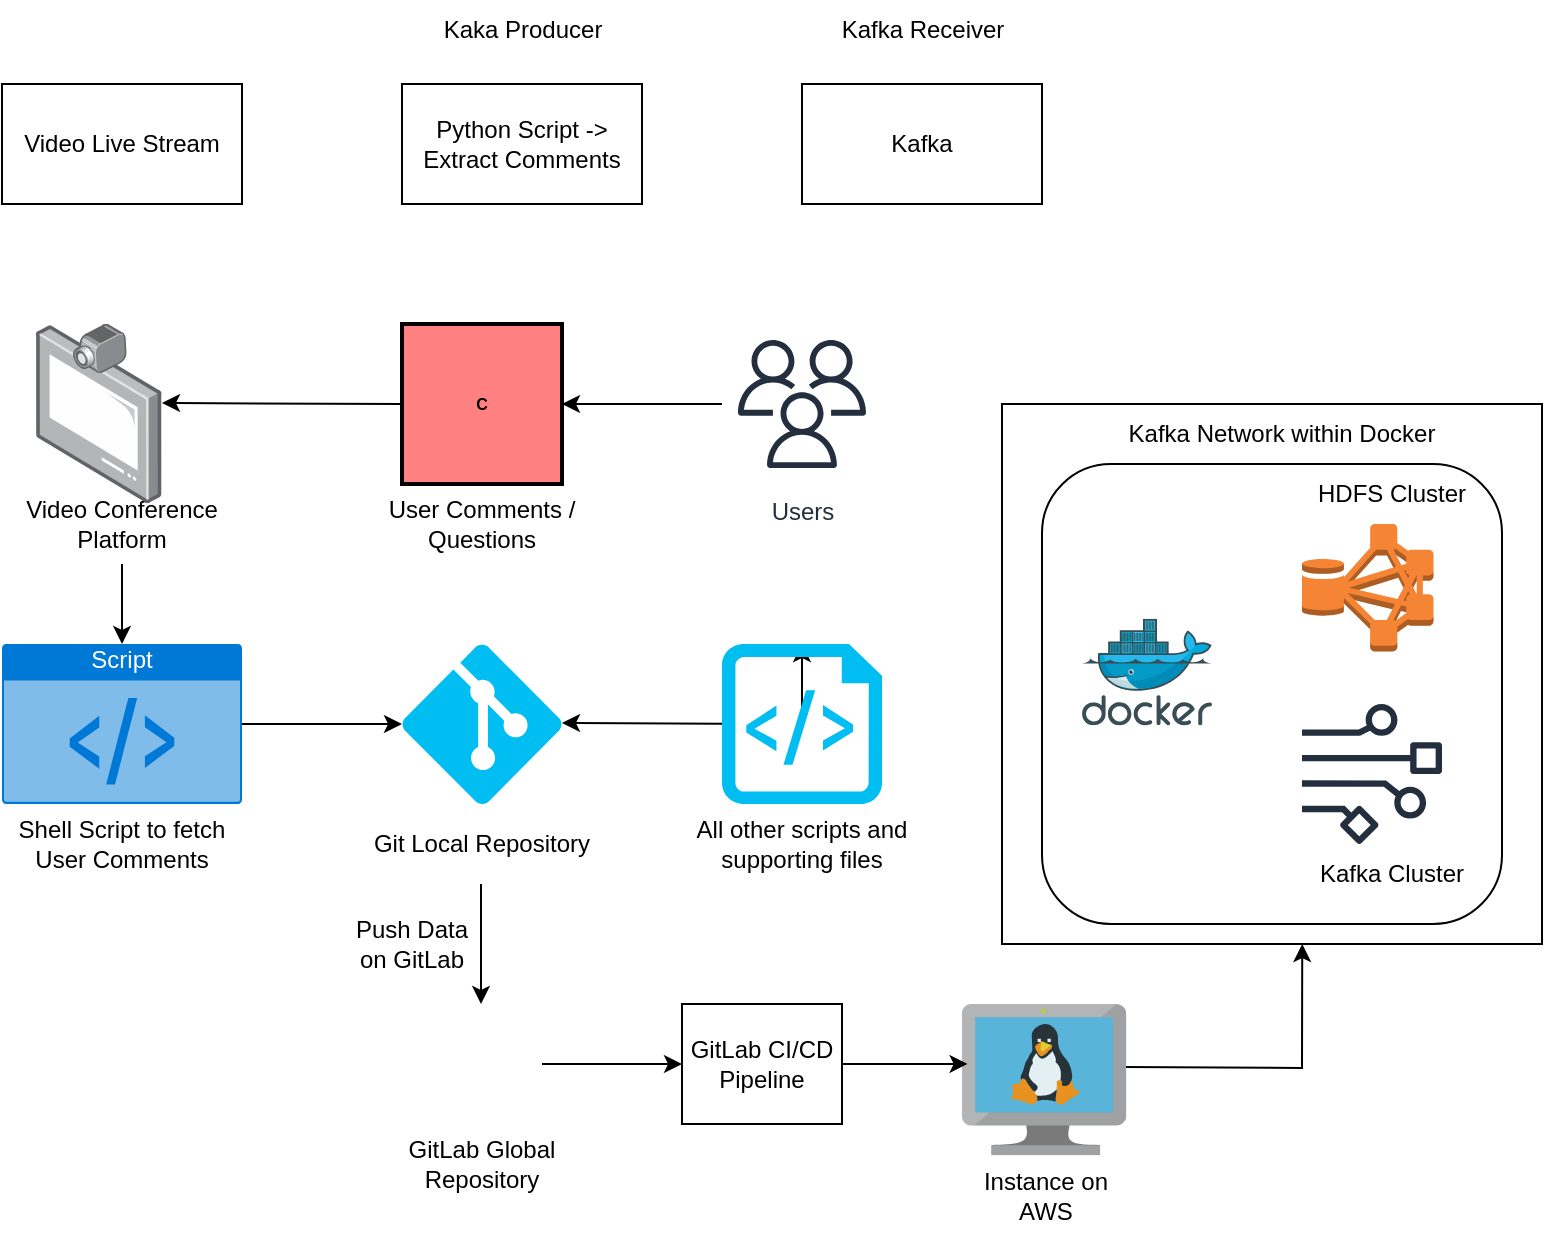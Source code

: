 <mxfile version="23.1.0" type="github">
  <diagram name="Page-1" id="eFhQJ8MCelxOznyA33HF">
    <mxGraphModel dx="1492" dy="653" grid="1" gridSize="10" guides="1" tooltips="1" connect="1" arrows="1" fold="1" page="1" pageScale="1" pageWidth="850" pageHeight="1100" math="0" shadow="0">
      <root>
        <mxCell id="0" />
        <mxCell id="1" parent="0" />
        <mxCell id="F6uJq6l0VD1iCrPGAbxW-1" value="Video Live Stream" style="rounded=0;whiteSpace=wrap;html=1;" parent="1" vertex="1">
          <mxGeometry x="40" y="80" width="120" height="60" as="geometry" />
        </mxCell>
        <mxCell id="F6uJq6l0VD1iCrPGAbxW-2" value="Python Script -&amp;gt; Extract Comments" style="rounded=0;whiteSpace=wrap;html=1;" parent="1" vertex="1">
          <mxGeometry x="240" y="80" width="120" height="60" as="geometry" />
        </mxCell>
        <mxCell id="F6uJq6l0VD1iCrPGAbxW-3" value="Kafka" style="rounded=0;whiteSpace=wrap;html=1;" parent="1" vertex="1">
          <mxGeometry x="440" y="80" width="120" height="60" as="geometry" />
        </mxCell>
        <mxCell id="F6uJq6l0VD1iCrPGAbxW-6" value="Kaka Producer" style="text;html=1;align=center;verticalAlign=middle;resizable=0;points=[];autosize=1;strokeColor=none;fillColor=none;" parent="1" vertex="1">
          <mxGeometry x="250" y="38" width="100" height="30" as="geometry" />
        </mxCell>
        <mxCell id="F6uJq6l0VD1iCrPGAbxW-7" value="Kafka Receiver" style="text;html=1;align=center;verticalAlign=middle;resizable=0;points=[];autosize=1;strokeColor=none;fillColor=none;" parent="1" vertex="1">
          <mxGeometry x="450" y="38" width="100" height="30" as="geometry" />
        </mxCell>
        <mxCell id="cWYhQobJx_h5Iqvp6pgs-2" value="" style="shape=image;html=1;verticalAlign=top;verticalLabelPosition=bottom;labelBackgroundColor=#ffffff;imageAspect=0;aspect=fixed;image=https://cdn4.iconfinder.com/data/icons/socialcones/508/Gitlab-128.png" parent="1" vertex="1">
          <mxGeometry x="250" y="540" width="60" height="60" as="geometry" />
        </mxCell>
        <mxCell id="97LZZzGXSpF8J5TG0Yai-1" value="" style="image;points=[];aspect=fixed;html=1;align=center;shadow=0;dashed=0;image=img/lib/allied_telesis/computer_and_terminals/Vdeo_Conference_Terminal.svg;movable=1;resizable=1;rotatable=1;deletable=1;editable=1;locked=0;connectable=1;" vertex="1" parent="1">
          <mxGeometry x="56.73" y="200" width="63.27" height="89.52" as="geometry" />
        </mxCell>
        <mxCell id="97LZZzGXSpF8J5TG0Yai-24" value="" style="edgeStyle=orthogonalEdgeStyle;rounded=0;orthogonalLoop=1;jettySize=auto;html=1;" edge="1" parent="1" target="cWYhQobJx_h5Iqvp6pgs-2">
          <mxGeometry relative="1" as="geometry">
            <mxPoint x="279.5" y="480" as="sourcePoint" />
            <mxPoint x="280" y="520" as="targetPoint" />
          </mxGeometry>
        </mxCell>
        <mxCell id="97LZZzGXSpF8J5TG0Yai-2" value="Users" style="sketch=0;outlineConnect=0;fontColor=#232F3E;gradientColor=none;strokeColor=#232F3E;fillColor=#ffffff;dashed=0;verticalLabelPosition=bottom;verticalAlign=top;align=center;html=1;fontSize=12;fontStyle=0;aspect=fixed;shape=mxgraph.aws4.resourceIcon;resIcon=mxgraph.aws4.users;" vertex="1" parent="1">
          <mxGeometry x="400" y="200" width="80" height="80" as="geometry" />
        </mxCell>
        <mxCell id="97LZZzGXSpF8J5TG0Yai-4" value="&lt;font style=&quot;font-size: 12px;&quot;&gt;Video Conference Platform&lt;/font&gt;" style="text;html=1;strokeColor=none;fillColor=none;align=center;verticalAlign=middle;whiteSpace=wrap;rounded=0;" vertex="1" parent="1">
          <mxGeometry x="40" y="280" width="120" height="40" as="geometry" />
        </mxCell>
        <mxCell id="97LZZzGXSpF8J5TG0Yai-7" value="C" style="strokeWidth=2;dashed=0;align=center;fontSize=8;shape=rect;fillColor=#FF8080;fontStyle=1;whiteSpace=wrap;html=1;" vertex="1" parent="1">
          <mxGeometry x="240" y="200" width="80" height="80" as="geometry" />
        </mxCell>
        <mxCell id="97LZZzGXSpF8J5TG0Yai-8" value="" style="endArrow=classic;html=1;rounded=0;" edge="1" parent="1" source="97LZZzGXSpF8J5TG0Yai-2">
          <mxGeometry width="50" height="50" relative="1" as="geometry">
            <mxPoint x="400" y="240" as="sourcePoint" />
            <mxPoint x="320" y="240" as="targetPoint" />
          </mxGeometry>
        </mxCell>
        <mxCell id="97LZZzGXSpF8J5TG0Yai-12" value="" style="endArrow=classic;html=1;rounded=0;exitX=0;exitY=0.5;exitDx=0;exitDy=0;" edge="1" parent="1" source="97LZZzGXSpF8J5TG0Yai-7">
          <mxGeometry width="50" height="50" relative="1" as="geometry">
            <mxPoint x="220" y="240" as="sourcePoint" />
            <mxPoint x="120" y="239.5" as="targetPoint" />
          </mxGeometry>
        </mxCell>
        <mxCell id="97LZZzGXSpF8J5TG0Yai-13" value="Script" style="html=1;whiteSpace=wrap;strokeColor=none;fillColor=#0079D6;labelPosition=center;verticalLabelPosition=middle;verticalAlign=top;align=center;fontSize=12;outlineConnect=0;spacingTop=-6;fontColor=#FFFFFF;sketch=0;shape=mxgraph.sitemap.script;" vertex="1" parent="1">
          <mxGeometry x="40" y="360" width="120" height="80" as="geometry" />
        </mxCell>
        <mxCell id="97LZZzGXSpF8J5TG0Yai-14" value="" style="verticalLabelPosition=bottom;html=1;verticalAlign=top;align=center;strokeColor=none;fillColor=#00BEF2;shape=mxgraph.azure.git_repository;" vertex="1" parent="1">
          <mxGeometry x="240" y="360" width="80" height="80" as="geometry" />
        </mxCell>
        <mxCell id="97LZZzGXSpF8J5TG0Yai-16" value="&lt;font style=&quot;&quot;&gt;&lt;font style=&quot;font-size: 12px;&quot;&gt;Shell Script to fetch User Comments&lt;/font&gt;&lt;br&gt;&lt;/font&gt;" style="text;html=1;strokeColor=none;fillColor=none;align=center;verticalAlign=middle;whiteSpace=wrap;rounded=0;" vertex="1" parent="1">
          <mxGeometry x="40" y="440" width="120" height="40" as="geometry" />
        </mxCell>
        <mxCell id="97LZZzGXSpF8J5TG0Yai-17" value="&lt;font style=&quot;&quot;&gt;&lt;font style=&quot;font-size: 12px;&quot;&gt;Git Local Repository&lt;/font&gt;&lt;br&gt;&lt;/font&gt;" style="text;html=1;strokeColor=none;fillColor=none;align=center;verticalAlign=middle;whiteSpace=wrap;rounded=0;" vertex="1" parent="1">
          <mxGeometry x="220" y="440" width="120" height="40" as="geometry" />
        </mxCell>
        <mxCell id="97LZZzGXSpF8J5TG0Yai-19" value="&lt;font style=&quot;&quot;&gt;&lt;font style=&quot;font-size: 12px;&quot;&gt;All other scripts and supporting files&lt;/font&gt;&lt;br&gt;&lt;/font&gt;" style="text;html=1;strokeColor=none;fillColor=none;align=center;verticalAlign=middle;whiteSpace=wrap;rounded=0;" vertex="1" parent="1">
          <mxGeometry x="380" y="440" width="120" height="40" as="geometry" />
        </mxCell>
        <mxCell id="97LZZzGXSpF8J5TG0Yai-20" value="" style="endArrow=classic;html=1;rounded=0;" edge="1" parent="1" source="97LZZzGXSpF8J5TG0Yai-18">
          <mxGeometry width="50" height="50" relative="1" as="geometry">
            <mxPoint x="440" y="399.5" as="sourcePoint" />
            <mxPoint x="320" y="399.5" as="targetPoint" />
          </mxGeometry>
        </mxCell>
        <mxCell id="97LZZzGXSpF8J5TG0Yai-21" value="" style="endArrow=classic;html=1;rounded=0;exitX=1;exitY=0.5;exitDx=0;exitDy=0;exitPerimeter=0;entryX=0;entryY=0.5;entryDx=0;entryDy=0;entryPerimeter=0;" edge="1" parent="1" source="97LZZzGXSpF8J5TG0Yai-13" target="97LZZzGXSpF8J5TG0Yai-14">
          <mxGeometry width="50" height="50" relative="1" as="geometry">
            <mxPoint x="440" y="310" as="sourcePoint" />
            <mxPoint x="320" y="310" as="targetPoint" />
          </mxGeometry>
        </mxCell>
        <mxCell id="97LZZzGXSpF8J5TG0Yai-22" value="" style="endArrow=classic;html=1;rounded=0;exitX=0.5;exitY=1;exitDx=0;exitDy=0;entryX=0.5;entryY=0;entryDx=0;entryDy=0;entryPerimeter=0;" edge="1" parent="1" source="97LZZzGXSpF8J5TG0Yai-4" target="97LZZzGXSpF8J5TG0Yai-13">
          <mxGeometry width="50" height="50" relative="1" as="geometry">
            <mxPoint x="470" y="270" as="sourcePoint" />
            <mxPoint x="350" y="270" as="targetPoint" />
          </mxGeometry>
        </mxCell>
        <mxCell id="97LZZzGXSpF8J5TG0Yai-23" value="&lt;font style=&quot;&quot;&gt;&lt;font style=&quot;font-size: 12px;&quot;&gt;User Comments / Questions&lt;/font&gt;&lt;br&gt;&lt;/font&gt;" style="text;html=1;strokeColor=none;fillColor=none;align=center;verticalAlign=middle;whiteSpace=wrap;rounded=0;" vertex="1" parent="1">
          <mxGeometry x="220" y="280" width="120" height="40" as="geometry" />
        </mxCell>
        <mxCell id="97LZZzGXSpF8J5TG0Yai-28" value="&lt;font style=&quot;&quot;&gt;Push Data on GitLab&lt;br&gt;&lt;/font&gt;" style="text;html=1;strokeColor=none;fillColor=none;align=center;verticalAlign=middle;whiteSpace=wrap;rounded=0;" vertex="1" parent="1">
          <mxGeometry x="210" y="490" width="70" height="40" as="geometry" />
        </mxCell>
        <mxCell id="97LZZzGXSpF8J5TG0Yai-29" value="GitLab CI/CD Pipeline" style="rounded=0;whiteSpace=wrap;html=1;" vertex="1" parent="1">
          <mxGeometry x="380" y="540" width="80" height="60" as="geometry" />
        </mxCell>
        <mxCell id="97LZZzGXSpF8J5TG0Yai-30" value="" style="endArrow=classic;html=1;rounded=0;exitX=1;exitY=0.5;exitDx=0;exitDy=0;entryX=0;entryY=0.5;entryDx=0;entryDy=0;" edge="1" parent="1" source="cWYhQobJx_h5Iqvp6pgs-2" target="97LZZzGXSpF8J5TG0Yai-29">
          <mxGeometry width="50" height="50" relative="1" as="geometry">
            <mxPoint x="320" y="569.5" as="sourcePoint" />
            <mxPoint x="400" y="570" as="targetPoint" />
          </mxGeometry>
        </mxCell>
        <mxCell id="97LZZzGXSpF8J5TG0Yai-31" value="" style="endArrow=classic;html=1;rounded=0;exitX=0.978;exitY=0.417;exitDx=0;exitDy=0;exitPerimeter=0;entryX=0.556;entryY=1;entryDx=0;entryDy=0;entryPerimeter=0;" edge="1" parent="1" source="97LZZzGXSpF8J5TG0Yai-33" target="97LZZzGXSpF8J5TG0Yai-58">
          <mxGeometry width="50" height="50" relative="1" as="geometry">
            <mxPoint x="560" y="550" as="sourcePoint" />
            <mxPoint x="570" y="550" as="targetPoint" />
            <Array as="points">
              <mxPoint x="690" y="572" />
            </Array>
          </mxGeometry>
        </mxCell>
        <mxCell id="97LZZzGXSpF8J5TG0Yai-33" value="" style="image;sketch=0;aspect=fixed;html=1;points=[];align=center;fontSize=12;image=img/lib/mscae/VM_Linux.svg;" vertex="1" parent="1">
          <mxGeometry x="520" y="540" width="82.18" height="75.6" as="geometry" />
        </mxCell>
        <mxCell id="97LZZzGXSpF8J5TG0Yai-34" value="" style="endArrow=classic;html=1;rounded=0;entryX=0.034;entryY=0.396;entryDx=0;entryDy=0;entryPerimeter=0;exitX=1;exitY=0.5;exitDx=0;exitDy=0;" edge="1" parent="1" source="97LZZzGXSpF8J5TG0Yai-29" target="97LZZzGXSpF8J5TG0Yai-33">
          <mxGeometry width="50" height="50" relative="1" as="geometry">
            <mxPoint x="470" y="552" as="sourcePoint" />
            <mxPoint x="470" y="552.3" as="targetPoint" />
          </mxGeometry>
        </mxCell>
        <mxCell id="97LZZzGXSpF8J5TG0Yai-35" value="Instance on AWS" style="text;html=1;strokeColor=none;fillColor=none;align=center;verticalAlign=middle;whiteSpace=wrap;rounded=0;" vertex="1" parent="1">
          <mxGeometry x="522.18" y="615.6" width="80" height="40" as="geometry" />
        </mxCell>
        <mxCell id="97LZZzGXSpF8J5TG0Yai-58" value="" style="rounded=0;whiteSpace=wrap;html=1;" vertex="1" parent="1">
          <mxGeometry x="540" y="240" width="270" height="270" as="geometry" />
        </mxCell>
        <mxCell id="97LZZzGXSpF8J5TG0Yai-59" value="" style="rounded=1;whiteSpace=wrap;html=1;" vertex="1" parent="1">
          <mxGeometry x="560" y="270" width="230" height="230" as="geometry" />
        </mxCell>
        <mxCell id="97LZZzGXSpF8J5TG0Yai-60" value="Kafka Network within Docker" style="text;html=1;strokeColor=none;fillColor=none;align=center;verticalAlign=middle;whiteSpace=wrap;rounded=0;" vertex="1" parent="1">
          <mxGeometry x="600" y="240" width="160" height="30" as="geometry" />
        </mxCell>
        <mxCell id="97LZZzGXSpF8J5TG0Yai-61" value="" style="image;sketch=0;aspect=fixed;html=1;points=[];align=center;fontSize=12;image=img/lib/mscae/Docker.svg;" vertex="1" parent="1">
          <mxGeometry x="580" y="347.4" width="65" height="53.3" as="geometry" />
        </mxCell>
        <mxCell id="97LZZzGXSpF8J5TG0Yai-62" value="" style="outlineConnect=0;dashed=0;verticalLabelPosition=bottom;verticalAlign=top;align=center;html=1;shape=mxgraph.aws3.hdfs_cluster;fillColor=#F58534;gradientColor=none;" vertex="1" parent="1">
          <mxGeometry x="690" y="300.0" width="65.75" height="63.7" as="geometry" />
        </mxCell>
        <mxCell id="97LZZzGXSpF8J5TG0Yai-63" value="" style="sketch=0;outlineConnect=0;fontColor=#232F3E;gradientColor=none;fillColor=#232F3D;strokeColor=none;dashed=0;verticalLabelPosition=bottom;verticalAlign=top;align=center;html=1;fontSize=12;fontStyle=0;aspect=fixed;pointerEvents=1;shape=mxgraph.aws4.data_stream;" vertex="1" parent="1">
          <mxGeometry x="690" y="390" width="70" height="70" as="geometry" />
        </mxCell>
        <mxCell id="97LZZzGXSpF8J5TG0Yai-64" value="Kafka Cluster" style="text;html=1;strokeColor=none;fillColor=none;align=center;verticalAlign=middle;whiteSpace=wrap;rounded=0;" vertex="1" parent="1">
          <mxGeometry x="690" y="460" width="90" height="30" as="geometry" />
        </mxCell>
        <mxCell id="97LZZzGXSpF8J5TG0Yai-65" value="HDFS Cluster" style="text;html=1;strokeColor=none;fillColor=none;align=center;verticalAlign=middle;whiteSpace=wrap;rounded=0;" vertex="1" parent="1">
          <mxGeometry x="690" y="270" width="90" height="30" as="geometry" />
        </mxCell>
        <mxCell id="97LZZzGXSpF8J5TG0Yai-66" value="" style="endArrow=classic;html=1;rounded=0;" edge="1" parent="1" target="97LZZzGXSpF8J5TG0Yai-18">
          <mxGeometry width="50" height="50" relative="1" as="geometry">
            <mxPoint x="440" y="399.5" as="sourcePoint" />
            <mxPoint x="320" y="399.5" as="targetPoint" />
          </mxGeometry>
        </mxCell>
        <mxCell id="97LZZzGXSpF8J5TG0Yai-18" value="" style="verticalLabelPosition=bottom;html=1;verticalAlign=top;align=center;strokeColor=none;fillColor=#00BEF2;shape=mxgraph.azure.script_file;pointerEvents=1;" vertex="1" parent="1">
          <mxGeometry x="400" y="360" width="80" height="80" as="geometry" />
        </mxCell>
        <mxCell id="97LZZzGXSpF8J5TG0Yai-70" value="&lt;font style=&quot;&quot;&gt;&lt;font style=&quot;font-size: 12px;&quot;&gt;GitLab Global Repository&lt;/font&gt;&lt;br&gt;&lt;/font&gt;" style="text;html=1;strokeColor=none;fillColor=none;align=center;verticalAlign=middle;whiteSpace=wrap;rounded=0;" vertex="1" parent="1">
          <mxGeometry x="220" y="600" width="120" height="40" as="geometry" />
        </mxCell>
      </root>
    </mxGraphModel>
  </diagram>
</mxfile>
